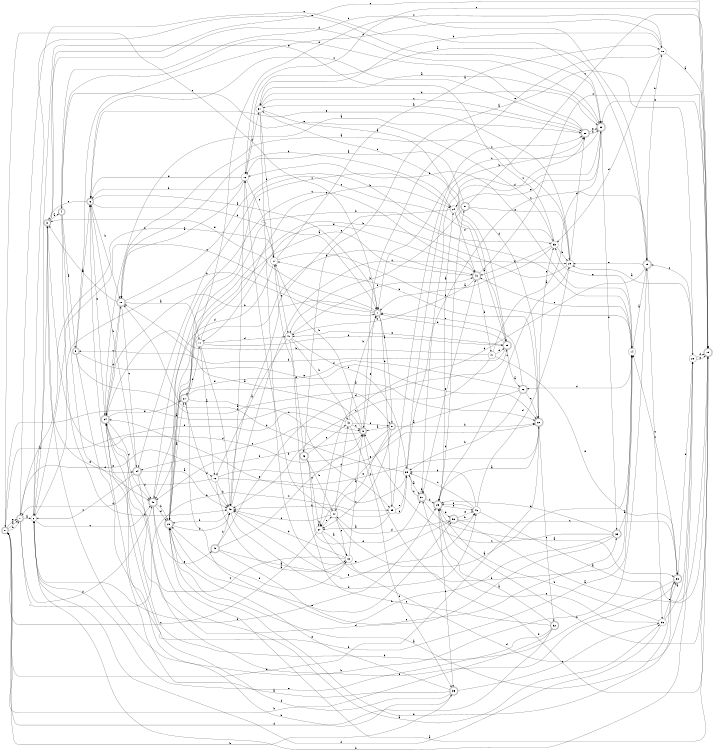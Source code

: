 digraph n45_4 {
__start0 [label="" shape="none"];

rankdir=LR;
size="8,5";

s0 [style="rounded,filled", color="black", fillcolor="white" shape="doublecircle", label="0"];
s1 [style="rounded,filled", color="black", fillcolor="white" shape="doublecircle", label="1"];
s2 [style="filled", color="black", fillcolor="white" shape="circle", label="2"];
s3 [style="rounded,filled", color="black", fillcolor="white" shape="doublecircle", label="3"];
s4 [style="rounded,filled", color="black", fillcolor="white" shape="doublecircle", label="4"];
s5 [style="rounded,filled", color="black", fillcolor="white" shape="doublecircle", label="5"];
s6 [style="rounded,filled", color="black", fillcolor="white" shape="doublecircle", label="6"];
s7 [style="rounded,filled", color="black", fillcolor="white" shape="doublecircle", label="7"];
s8 [style="rounded,filled", color="black", fillcolor="white" shape="doublecircle", label="8"];
s9 [style="rounded,filled", color="black", fillcolor="white" shape="doublecircle", label="9"];
s10 [style="rounded,filled", color="black", fillcolor="white" shape="doublecircle", label="10"];
s11 [style="filled", color="black", fillcolor="white" shape="circle", label="11"];
s12 [style="filled", color="black", fillcolor="white" shape="circle", label="12"];
s13 [style="filled", color="black", fillcolor="white" shape="circle", label="13"];
s14 [style="filled", color="black", fillcolor="white" shape="circle", label="14"];
s15 [style="rounded,filled", color="black", fillcolor="white" shape="doublecircle", label="15"];
s16 [style="filled", color="black", fillcolor="white" shape="circle", label="16"];
s17 [style="filled", color="black", fillcolor="white" shape="circle", label="17"];
s18 [style="filled", color="black", fillcolor="white" shape="circle", label="18"];
s19 [style="rounded,filled", color="black", fillcolor="white" shape="doublecircle", label="19"];
s20 [style="rounded,filled", color="black", fillcolor="white" shape="doublecircle", label="20"];
s21 [style="rounded,filled", color="black", fillcolor="white" shape="doublecircle", label="21"];
s22 [style="rounded,filled", color="black", fillcolor="white" shape="doublecircle", label="22"];
s23 [style="rounded,filled", color="black", fillcolor="white" shape="doublecircle", label="23"];
s24 [style="filled", color="black", fillcolor="white" shape="circle", label="24"];
s25 [style="rounded,filled", color="black", fillcolor="white" shape="doublecircle", label="25"];
s26 [style="rounded,filled", color="black", fillcolor="white" shape="doublecircle", label="26"];
s27 [style="filled", color="black", fillcolor="white" shape="circle", label="27"];
s28 [style="filled", color="black", fillcolor="white" shape="circle", label="28"];
s29 [style="filled", color="black", fillcolor="white" shape="circle", label="29"];
s30 [style="rounded,filled", color="black", fillcolor="white" shape="doublecircle", label="30"];
s31 [style="filled", color="black", fillcolor="white" shape="circle", label="31"];
s32 [style="rounded,filled", color="black", fillcolor="white" shape="doublecircle", label="32"];
s33 [style="rounded,filled", color="black", fillcolor="white" shape="doublecircle", label="33"];
s34 [style="rounded,filled", color="black", fillcolor="white" shape="doublecircle", label="34"];
s35 [style="rounded,filled", color="black", fillcolor="white" shape="doublecircle", label="35"];
s36 [style="filled", color="black", fillcolor="white" shape="circle", label="36"];
s37 [style="rounded,filled", color="black", fillcolor="white" shape="doublecircle", label="37"];
s38 [style="rounded,filled", color="black", fillcolor="white" shape="doublecircle", label="38"];
s39 [style="filled", color="black", fillcolor="white" shape="circle", label="39"];
s40 [style="rounded,filled", color="black", fillcolor="white" shape="doublecircle", label="40"];
s41 [style="filled", color="black", fillcolor="white" shape="circle", label="41"];
s42 [style="filled", color="black", fillcolor="white" shape="circle", label="42"];
s43 [style="rounded,filled", color="black", fillcolor="white" shape="doublecircle", label="43"];
s44 [style="filled", color="black", fillcolor="white" shape="circle", label="44"];
s45 [style="filled", color="black", fillcolor="white" shape="circle", label="45"];
s46 [style="filled", color="black", fillcolor="white" shape="circle", label="46"];
s47 [style="filled", color="black", fillcolor="white" shape="circle", label="47"];
s48 [style="rounded,filled", color="black", fillcolor="white" shape="doublecircle", label="48"];
s49 [style="rounded,filled", color="black", fillcolor="white" shape="doublecircle", label="49"];
s50 [style="rounded,filled", color="black", fillcolor="white" shape="doublecircle", label="50"];
s51 [style="rounded,filled", color="black", fillcolor="white" shape="doublecircle", label="51"];
s52 [style="rounded,filled", color="black", fillcolor="white" shape="doublecircle", label="52"];
s53 [style="filled", color="black", fillcolor="white" shape="circle", label="53"];
s54 [style="rounded,filled", color="black", fillcolor="white" shape="doublecircle", label="54"];
s55 [style="filled", color="black", fillcolor="white" shape="circle", label="55"];
s0 -> s1 [label="a"];
s0 -> s1 [label="b"];
s0 -> s7 [label="c"];
s0 -> s9 [label="d"];
s0 -> s1 [label="e"];
s1 -> s2 [label="a"];
s1 -> s55 [label="b"];
s1 -> s32 [label="c"];
s1 -> s48 [label="d"];
s1 -> s12 [label="e"];
s2 -> s3 [label="a"];
s2 -> s7 [label="b"];
s2 -> s48 [label="c"];
s2 -> s23 [label="d"];
s2 -> s32 [label="e"];
s3 -> s4 [label="a"];
s3 -> s15 [label="b"];
s3 -> s19 [label="c"];
s3 -> s32 [label="d"];
s3 -> s54 [label="e"];
s4 -> s5 [label="a"];
s4 -> s45 [label="b"];
s4 -> s15 [label="c"];
s4 -> s48 [label="d"];
s4 -> s53 [label="e"];
s5 -> s6 [label="a"];
s5 -> s14 [label="b"];
s5 -> s8 [label="c"];
s5 -> s18 [label="d"];
s5 -> s22 [label="e"];
s6 -> s7 [label="a"];
s6 -> s10 [label="b"];
s6 -> s3 [label="c"];
s6 -> s7 [label="d"];
s6 -> s34 [label="e"];
s7 -> s8 [label="a"];
s7 -> s34 [label="b"];
s7 -> s2 [label="c"];
s7 -> s55 [label="d"];
s7 -> s3 [label="e"];
s8 -> s9 [label="a"];
s8 -> s22 [label="b"];
s8 -> s27 [label="c"];
s8 -> s3 [label="d"];
s8 -> s44 [label="e"];
s9 -> s10 [label="a"];
s9 -> s17 [label="b"];
s9 -> s54 [label="c"];
s9 -> s48 [label="d"];
s9 -> s7 [label="e"];
s10 -> s11 [label="a"];
s10 -> s14 [label="b"];
s10 -> s54 [label="c"];
s10 -> s34 [label="d"];
s10 -> s3 [label="e"];
s11 -> s12 [label="a"];
s11 -> s25 [label="b"];
s11 -> s24 [label="c"];
s11 -> s41 [label="d"];
s11 -> s45 [label="e"];
s12 -> s13 [label="a"];
s12 -> s45 [label="b"];
s12 -> s22 [label="c"];
s12 -> s1 [label="d"];
s12 -> s22 [label="e"];
s13 -> s9 [label="a"];
s13 -> s14 [label="b"];
s13 -> s34 [label="c"];
s13 -> s45 [label="d"];
s13 -> s20 [label="e"];
s14 -> s15 [label="a"];
s14 -> s16 [label="b"];
s14 -> s40 [label="c"];
s14 -> s26 [label="d"];
s14 -> s53 [label="e"];
s15 -> s16 [label="a"];
s15 -> s18 [label="b"];
s15 -> s36 [label="c"];
s15 -> s27 [label="d"];
s15 -> s29 [label="e"];
s16 -> s10 [label="a"];
s16 -> s6 [label="b"];
s16 -> s17 [label="c"];
s16 -> s31 [label="d"];
s16 -> s6 [label="e"];
s17 -> s18 [label="a"];
s17 -> s1 [label="b"];
s17 -> s41 [label="c"];
s17 -> s48 [label="d"];
s17 -> s14 [label="e"];
s18 -> s19 [label="a"];
s18 -> s31 [label="b"];
s18 -> s21 [label="c"];
s18 -> s53 [label="d"];
s18 -> s9 [label="e"];
s19 -> s20 [label="a"];
s19 -> s23 [label="b"];
s19 -> s16 [label="c"];
s19 -> s9 [label="d"];
s19 -> s32 [label="e"];
s20 -> s21 [label="a"];
s20 -> s53 [label="b"];
s20 -> s24 [label="c"];
s20 -> s45 [label="d"];
s20 -> s50 [label="e"];
s21 -> s22 [label="a"];
s21 -> s40 [label="b"];
s21 -> s55 [label="c"];
s21 -> s45 [label="d"];
s21 -> s11 [label="e"];
s22 -> s23 [label="a"];
s22 -> s17 [label="b"];
s22 -> s52 [label="c"];
s22 -> s0 [label="d"];
s22 -> s53 [label="e"];
s23 -> s24 [label="a"];
s23 -> s51 [label="b"];
s23 -> s35 [label="c"];
s23 -> s50 [label="d"];
s23 -> s46 [label="e"];
s24 -> s25 [label="a"];
s24 -> s10 [label="b"];
s24 -> s30 [label="c"];
s24 -> s40 [label="d"];
s24 -> s45 [label="e"];
s25 -> s26 [label="a"];
s25 -> s5 [label="b"];
s25 -> s31 [label="c"];
s25 -> s7 [label="d"];
s25 -> s41 [label="e"];
s26 -> s27 [label="a"];
s26 -> s39 [label="b"];
s26 -> s22 [label="c"];
s26 -> s48 [label="d"];
s26 -> s7 [label="e"];
s27 -> s13 [label="a"];
s27 -> s27 [label="b"];
s27 -> s0 [label="c"];
s27 -> s28 [label="d"];
s27 -> s44 [label="e"];
s28 -> s29 [label="a"];
s28 -> s2 [label="b"];
s28 -> s15 [label="c"];
s28 -> s19 [label="d"];
s28 -> s19 [label="e"];
s29 -> s10 [label="a"];
s29 -> s20 [label="b"];
s29 -> s23 [label="c"];
s29 -> s30 [label="d"];
s29 -> s6 [label="e"];
s30 -> s31 [label="a"];
s30 -> s32 [label="b"];
s30 -> s6 [label="c"];
s30 -> s4 [label="d"];
s30 -> s32 [label="e"];
s31 -> s25 [label="a"];
s31 -> s17 [label="b"];
s31 -> s30 [label="c"];
s31 -> s32 [label="d"];
s31 -> s50 [label="e"];
s32 -> s31 [label="a"];
s32 -> s33 [label="b"];
s32 -> s7 [label="c"];
s32 -> s37 [label="d"];
s32 -> s24 [label="e"];
s33 -> s14 [label="a"];
s33 -> s21 [label="b"];
s33 -> s9 [label="c"];
s33 -> s34 [label="d"];
s33 -> s23 [label="e"];
s34 -> s30 [label="a"];
s34 -> s35 [label="b"];
s34 -> s10 [label="c"];
s34 -> s48 [label="d"];
s34 -> s21 [label="e"];
s35 -> s6 [label="a"];
s35 -> s0 [label="b"];
s35 -> s36 [label="c"];
s35 -> s34 [label="d"];
s35 -> s20 [label="e"];
s36 -> s28 [label="a"];
s36 -> s23 [label="b"];
s36 -> s37 [label="c"];
s36 -> s2 [label="d"];
s36 -> s38 [label="e"];
s37 -> s38 [label="a"];
s37 -> s37 [label="b"];
s37 -> s39 [label="c"];
s37 -> s23 [label="d"];
s37 -> s40 [label="e"];
s38 -> s20 [label="a"];
s38 -> s34 [label="b"];
s38 -> s14 [label="c"];
s38 -> s28 [label="d"];
s38 -> s20 [label="e"];
s39 -> s37 [label="a"];
s39 -> s30 [label="b"];
s39 -> s15 [label="c"];
s39 -> s10 [label="d"];
s39 -> s34 [label="e"];
s40 -> s20 [label="a"];
s40 -> s41 [label="b"];
s40 -> s19 [label="c"];
s40 -> s47 [label="d"];
s40 -> s11 [label="e"];
s41 -> s12 [label="a"];
s41 -> s42 [label="b"];
s41 -> s39 [label="c"];
s41 -> s43 [label="d"];
s41 -> s40 [label="e"];
s42 -> s0 [label="a"];
s42 -> s7 [label="b"];
s42 -> s9 [label="c"];
s42 -> s35 [label="d"];
s42 -> s8 [label="e"];
s43 -> s28 [label="a"];
s43 -> s44 [label="b"];
s43 -> s27 [label="c"];
s43 -> s37 [label="d"];
s43 -> s42 [label="e"];
s44 -> s14 [label="a"];
s44 -> s16 [label="b"];
s44 -> s13 [label="c"];
s44 -> s42 [label="d"];
s44 -> s45 [label="e"];
s45 -> s16 [label="a"];
s45 -> s20 [label="b"];
s45 -> s29 [label="c"];
s45 -> s46 [label="d"];
s45 -> s46 [label="e"];
s46 -> s19 [label="a"];
s46 -> s39 [label="b"];
s46 -> s39 [label="c"];
s46 -> s29 [label="d"];
s46 -> s23 [label="e"];
s47 -> s32 [label="a"];
s47 -> s34 [label="b"];
s47 -> s45 [label="c"];
s47 -> s25 [label="d"];
s47 -> s38 [label="e"];
s48 -> s36 [label="a"];
s48 -> s20 [label="b"];
s48 -> s40 [label="c"];
s48 -> s20 [label="d"];
s48 -> s49 [label="e"];
s49 -> s13 [label="a"];
s49 -> s45 [label="b"];
s49 -> s9 [label="c"];
s49 -> s25 [label="d"];
s49 -> s33 [label="e"];
s50 -> s19 [label="a"];
s50 -> s46 [label="b"];
s50 -> s38 [label="c"];
s50 -> s44 [label="d"];
s50 -> s46 [label="e"];
s51 -> s16 [label="a"];
s51 -> s41 [label="b"];
s51 -> s19 [label="c"];
s51 -> s22 [label="d"];
s51 -> s29 [label="e"];
s52 -> s23 [label="a"];
s52 -> s0 [label="b"];
s52 -> s17 [label="c"];
s52 -> s0 [label="d"];
s52 -> s2 [label="e"];
s53 -> s7 [label="a"];
s53 -> s29 [label="b"];
s53 -> s54 [label="c"];
s53 -> s40 [label="d"];
s53 -> s2 [label="e"];
s54 -> s45 [label="a"];
s54 -> s6 [label="b"];
s54 -> s2 [label="c"];
s54 -> s48 [label="d"];
s54 -> s38 [label="e"];
s55 -> s27 [label="a"];
s55 -> s45 [label="b"];
s55 -> s30 [label="c"];
s55 -> s39 [label="d"];
s55 -> s39 [label="e"];

}